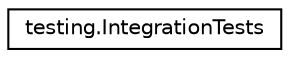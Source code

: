 digraph "Graphical Class Hierarchy"
{
  edge [fontname="Helvetica",fontsize="10",labelfontname="Helvetica",labelfontsize="10"];
  node [fontname="Helvetica",fontsize="10",shape=record];
  rankdir="LR";
  Node1 [label="testing.IntegrationTests",height=0.2,width=0.4,color="black", fillcolor="white", style="filled",URL="$classtesting_1_1_integration_tests.html",tooltip="integration testing "];
}
